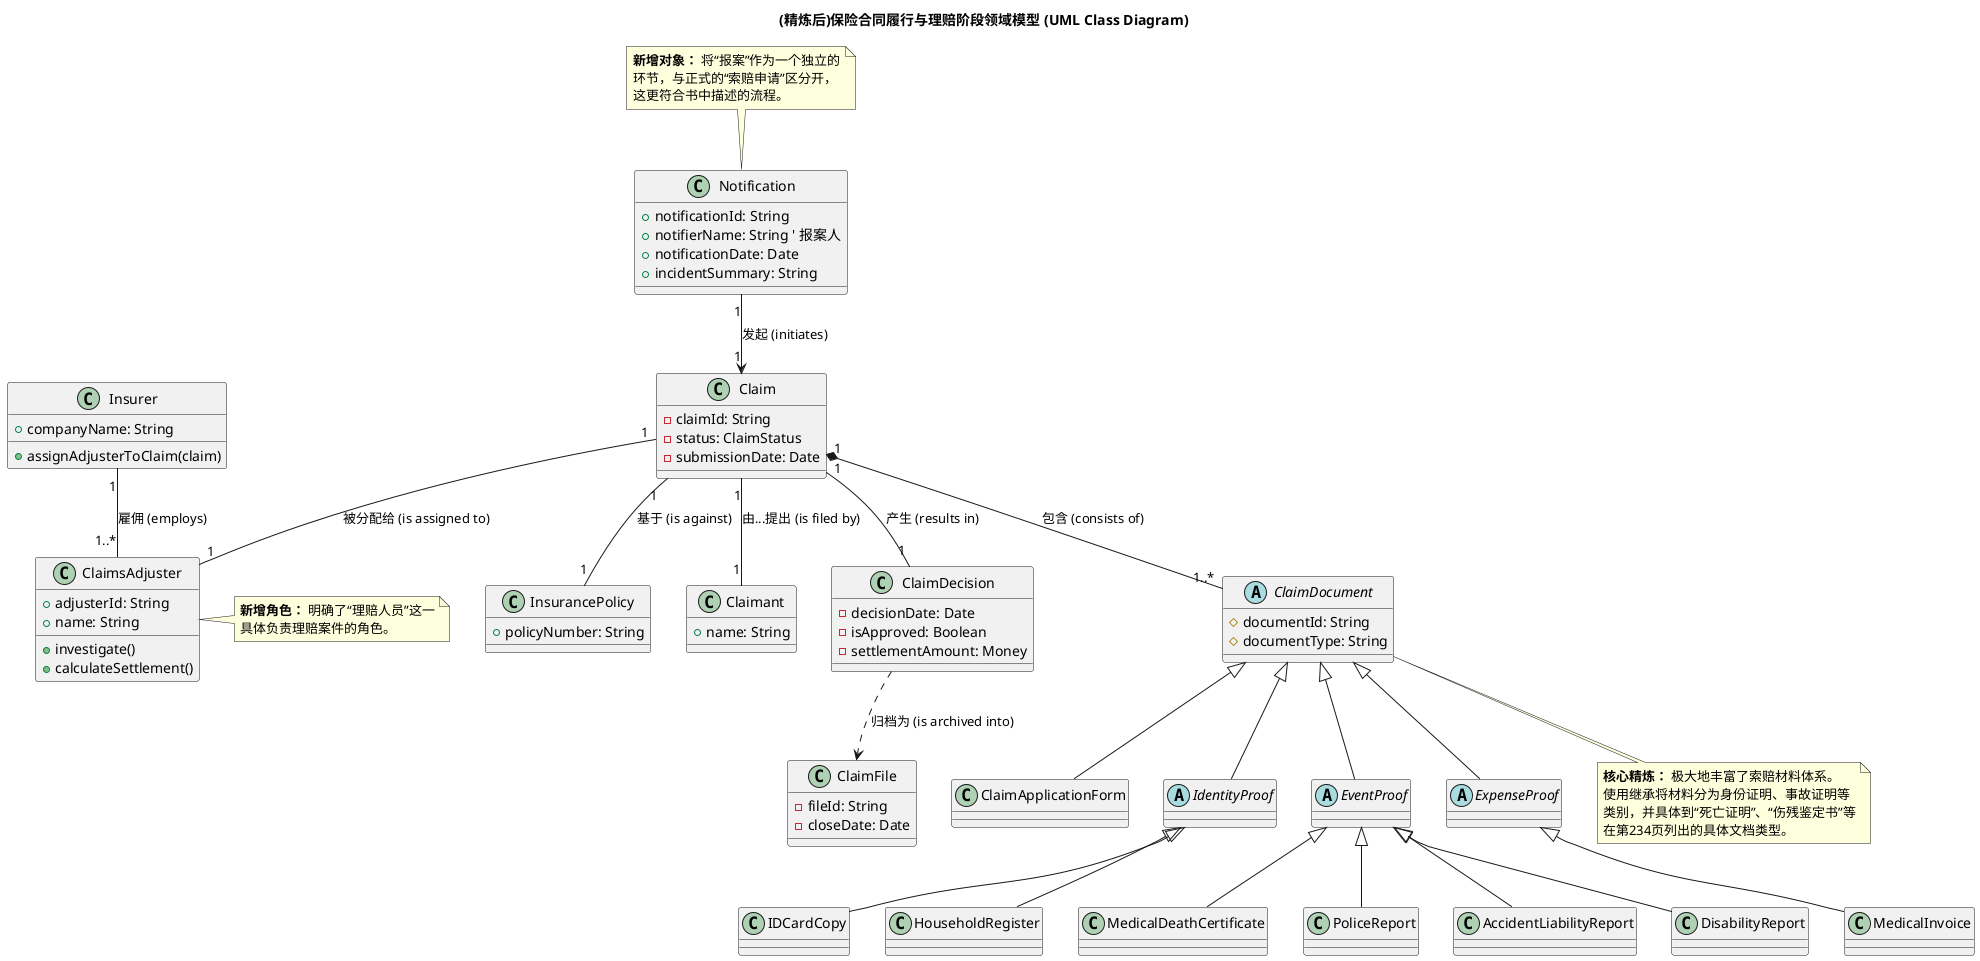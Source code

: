 @startuml
title (精炼后)保险合同履行与理赔阶段领域模型 (UML Class Diagram)

' --- 核心对象与角色 ---
class InsurancePolicy {
  + policyNumber: String
}
class Claimant {
  ' 索赔人
  + name: String
}
class Insurer {
  + companyName: String
  + assignAdjusterToClaim(claim)
}
class ClaimsAdjuster {
  ' 理赔人员 (新增)
  + adjusterId: String
  + name: String
  + investigate()
  + calculateSettlement()
}

' --- 流程与工件对象 ---
class Notification {
  ' 报案 (新增)
  + notificationId: String
  + notifierName: String ' 报案人
  + notificationDate: Date
  + incidentSummary: String
}
class Claim {
  ' 理赔申请 (核心)
  - claimId: String
  - status: ClaimStatus
  - submissionDate: Date
}
class ClaimDecision {
  ' 理赔决定
  - decisionDate: Date
  - isApproved: Boolean
  - settlementAmount: Money
}
class ClaimFile {
  ' 理赔档案 (新增)
  - fileId: String
  - closeDate: Date
  ' 档案中包含了所有相关文档和决定
}

' --- 丰富化的文档体系 ---
abstract class ClaimDocument {
  ' 索赔材料 (抽象基类)
  # documentId: String
  # documentType: String
}
class ClaimApplicationForm {
  ' 索赔申请书
}
' 按材料性质分类 (新增抽象子类)
abstract class IdentityProof {
}
abstract class EventProof {
}
abstract class ExpenseProof {
}

' 具体的材料类型 (新增具体子类)
class IDCardCopy {
  ' 身份证复印件
}
class HouseholdRegister {
  ' 户口簿
}

class MedicalDeathCertificate {
  ' 医学死亡证明
}
class PoliceReport {
  ' 警方报告
}
class AccidentLiabilityReport {
  ' 交通事故责任认定书
}
class DisabilityReport {
  ' 伤残鉴定书
}

class MedicalInvoice {
  ' 医疗费用发票
}


' --- 关系定义 ---
' 流程关系
Notification "1" --> "1" Claim : "发起 (initiates)"
Insurer "1" -- "1..*" ClaimsAdjuster : "雇佣 (employs)"
Claim "1" -- "1" ClaimsAdjuster : "被分配给 (is assigned to)"
Claim "1" -- "1" Claimant : "由...提出 (is filed by)"
Claim "1" -- "1" InsurancePolicy : "基于 (is against)"

' 组合与结果关系
Claim "1" *-- "1..*" ClaimDocument : "包含 (consists of)"
Claim "1" -- "1" ClaimDecision : "产生 (results in)"
ClaimDecision ..> ClaimFile : "归档为 (is archived into)"

' 继承关系
ClaimDocument <|-- ClaimApplicationForm
ClaimDocument <|-- IdentityProof
ClaimDocument <|-- EventProof
ClaimDocument <|-- ExpenseProof

IdentityProof <|-- IDCardCopy
IdentityProof <|-- HouseholdRegister

EventProof <|-- MedicalDeathCertificate
EventProof <|-- PoliceReport
EventProof <|-- AccidentLiabilityReport
EventProof <|-- DisabilityReport

ExpenseProof <|-- MedicalInvoice

' --- 备注 ---
note top of Notification
  **新增对象：** 将“报案”作为一个独立的
  环节，与正式的“索赔申请”区分开，
  这更符合书中描述的流程。
end note

note right of ClaimsAdjuster
  **新增角色：** 明确了“理赔人员”这一
  具体负责理赔案件的角色。
end note

note bottom of ClaimDocument
  **核心精炼：** 极大地丰富了索赔材料体系。
  使用继承将材料分为身份证明、事故证明等
  类别，并具体到“死亡证明”、“伤残鉴定书”等
  在第234页列出的具体文档类型。
end note
@enduml